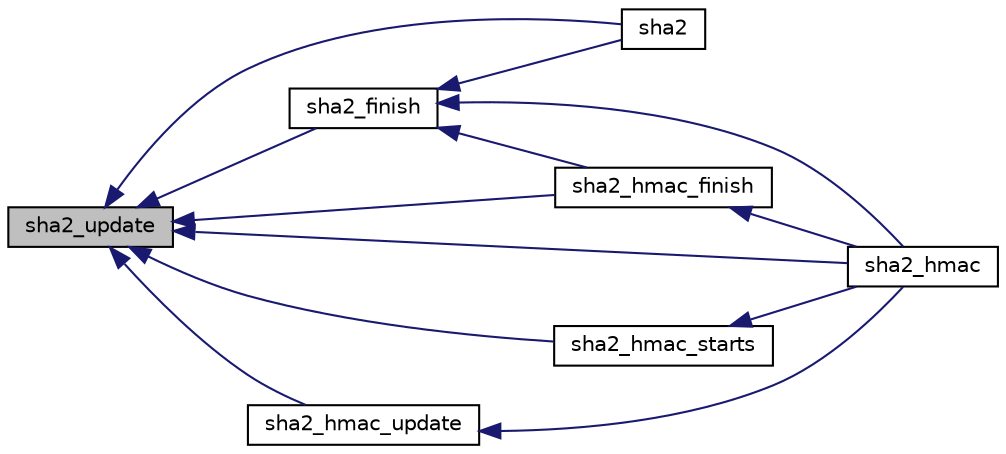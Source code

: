 digraph "sha2_update"
{
 // INTERACTIVE_SVG=YES
  edge [fontname="Helvetica",fontsize="10",labelfontname="Helvetica",labelfontsize="10"];
  node [fontname="Helvetica",fontsize="10",shape=record];
  rankdir="LR";
  Node1 [label="sha2_update",height=0.2,width=0.4,color="black", fillcolor="grey75", style="filled", fontcolor="black"];
  Node1 -> Node2 [dir="back",color="midnightblue",fontsize="10",style="solid",fontname="Helvetica"];
  Node2 [label="sha2_finish",height=0.2,width=0.4,color="black", fillcolor="white", style="filled",URL="$db/d4d/sha2_8h.html#a4dbd38a93b5b61c637a8a29dd0e850f0",tooltip="SHA-256 final digest. "];
  Node2 -> Node3 [dir="back",color="midnightblue",fontsize="10",style="solid",fontname="Helvetica"];
  Node3 [label="sha2",height=0.2,width=0.4,color="black", fillcolor="white", style="filled",URL="$db/d4d/sha2_8h.html#a3a32be6d62771a80c4baa302bf516f1d",tooltip="Output = SHA-256( input buffer ) "];
  Node2 -> Node4 [dir="back",color="midnightblue",fontsize="10",style="solid",fontname="Helvetica"];
  Node4 [label="sha2_hmac_finish",height=0.2,width=0.4,color="black", fillcolor="white", style="filled",URL="$db/d4d/sha2_8h.html#a26eb68bd8099e178f5110e6437596777",tooltip="SHA-256 HMAC final digest. "];
  Node4 -> Node5 [dir="back",color="midnightblue",fontsize="10",style="solid",fontname="Helvetica"];
  Node5 [label="sha2_hmac",height=0.2,width=0.4,color="black", fillcolor="white", style="filled",URL="$db/d4d/sha2_8h.html#a33f96332050976275e169a7a676d703f",tooltip="Output = HMAC-SHA-256( hmac key, input buffer ) "];
  Node2 -> Node5 [dir="back",color="midnightblue",fontsize="10",style="solid",fontname="Helvetica"];
  Node1 -> Node3 [dir="back",color="midnightblue",fontsize="10",style="solid",fontname="Helvetica"];
  Node1 -> Node6 [dir="back",color="midnightblue",fontsize="10",style="solid",fontname="Helvetica"];
  Node6 [label="sha2_hmac_starts",height=0.2,width=0.4,color="black", fillcolor="white", style="filled",URL="$db/d4d/sha2_8h.html#a2135b4741d1821a66ee0a2d15ae5d943",tooltip="Output = SHA-256( file contents ) "];
  Node6 -> Node5 [dir="back",color="midnightblue",fontsize="10",style="solid",fontname="Helvetica"];
  Node1 -> Node7 [dir="back",color="midnightblue",fontsize="10",style="solid",fontname="Helvetica"];
  Node7 [label="sha2_hmac_update",height=0.2,width=0.4,color="black", fillcolor="white", style="filled",URL="$db/d4d/sha2_8h.html#a5a0a7c2628e73dded8df2e530717a99a",tooltip="SHA-256 HMAC process buffer. "];
  Node7 -> Node5 [dir="back",color="midnightblue",fontsize="10",style="solid",fontname="Helvetica"];
  Node1 -> Node4 [dir="back",color="midnightblue",fontsize="10",style="solid",fontname="Helvetica"];
  Node1 -> Node5 [dir="back",color="midnightblue",fontsize="10",style="solid",fontname="Helvetica"];
}
